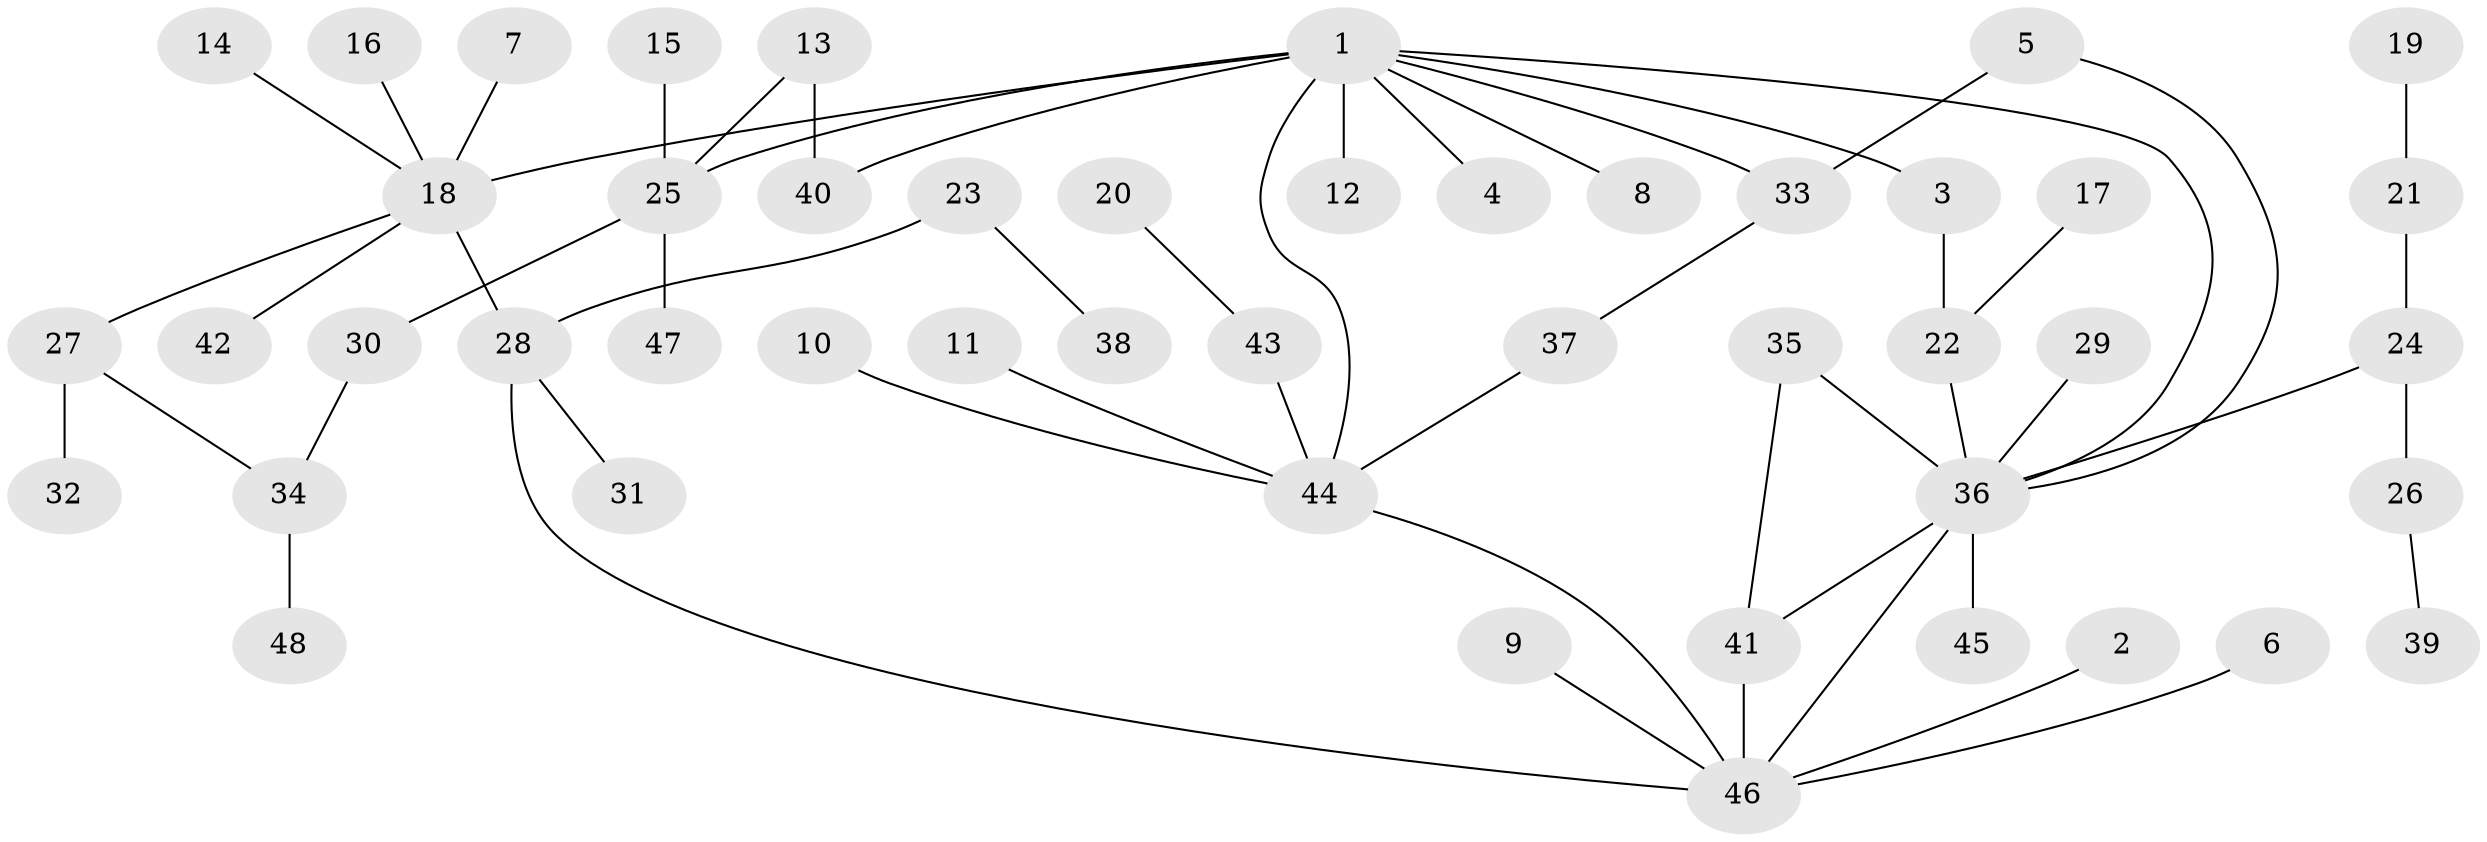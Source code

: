 // original degree distribution, {2: 0.28421052631578947, 6: 0.042105263157894736, 7: 0.021052631578947368, 5: 0.010526315789473684, 4: 0.07368421052631578, 3: 0.1368421052631579, 8: 0.010526315789473684, 1: 0.42105263157894735}
// Generated by graph-tools (version 1.1) at 2025/25/03/09/25 03:25:25]
// undirected, 48 vertices, 56 edges
graph export_dot {
graph [start="1"]
  node [color=gray90,style=filled];
  1;
  2;
  3;
  4;
  5;
  6;
  7;
  8;
  9;
  10;
  11;
  12;
  13;
  14;
  15;
  16;
  17;
  18;
  19;
  20;
  21;
  22;
  23;
  24;
  25;
  26;
  27;
  28;
  29;
  30;
  31;
  32;
  33;
  34;
  35;
  36;
  37;
  38;
  39;
  40;
  41;
  42;
  43;
  44;
  45;
  46;
  47;
  48;
  1 -- 3 [weight=1.0];
  1 -- 4 [weight=1.0];
  1 -- 8 [weight=1.0];
  1 -- 12 [weight=2.0];
  1 -- 18 [weight=2.0];
  1 -- 25 [weight=1.0];
  1 -- 33 [weight=1.0];
  1 -- 36 [weight=1.0];
  1 -- 40 [weight=1.0];
  1 -- 44 [weight=1.0];
  2 -- 46 [weight=1.0];
  3 -- 22 [weight=1.0];
  5 -- 33 [weight=1.0];
  5 -- 36 [weight=1.0];
  6 -- 46 [weight=1.0];
  7 -- 18 [weight=1.0];
  9 -- 46 [weight=1.0];
  10 -- 44 [weight=1.0];
  11 -- 44 [weight=1.0];
  13 -- 25 [weight=1.0];
  13 -- 40 [weight=1.0];
  14 -- 18 [weight=1.0];
  15 -- 25 [weight=1.0];
  16 -- 18 [weight=1.0];
  17 -- 22 [weight=1.0];
  18 -- 27 [weight=1.0];
  18 -- 28 [weight=1.0];
  18 -- 42 [weight=1.0];
  19 -- 21 [weight=1.0];
  20 -- 43 [weight=1.0];
  21 -- 24 [weight=1.0];
  22 -- 36 [weight=1.0];
  23 -- 28 [weight=1.0];
  23 -- 38 [weight=1.0];
  24 -- 26 [weight=2.0];
  24 -- 36 [weight=1.0];
  25 -- 30 [weight=1.0];
  25 -- 47 [weight=1.0];
  26 -- 39 [weight=1.0];
  27 -- 32 [weight=1.0];
  27 -- 34 [weight=1.0];
  28 -- 31 [weight=1.0];
  28 -- 46 [weight=1.0];
  29 -- 36 [weight=1.0];
  30 -- 34 [weight=1.0];
  33 -- 37 [weight=1.0];
  34 -- 48 [weight=1.0];
  35 -- 36 [weight=1.0];
  35 -- 41 [weight=1.0];
  36 -- 41 [weight=1.0];
  36 -- 45 [weight=1.0];
  36 -- 46 [weight=1.0];
  37 -- 44 [weight=1.0];
  41 -- 46 [weight=1.0];
  43 -- 44 [weight=1.0];
  44 -- 46 [weight=1.0];
}
